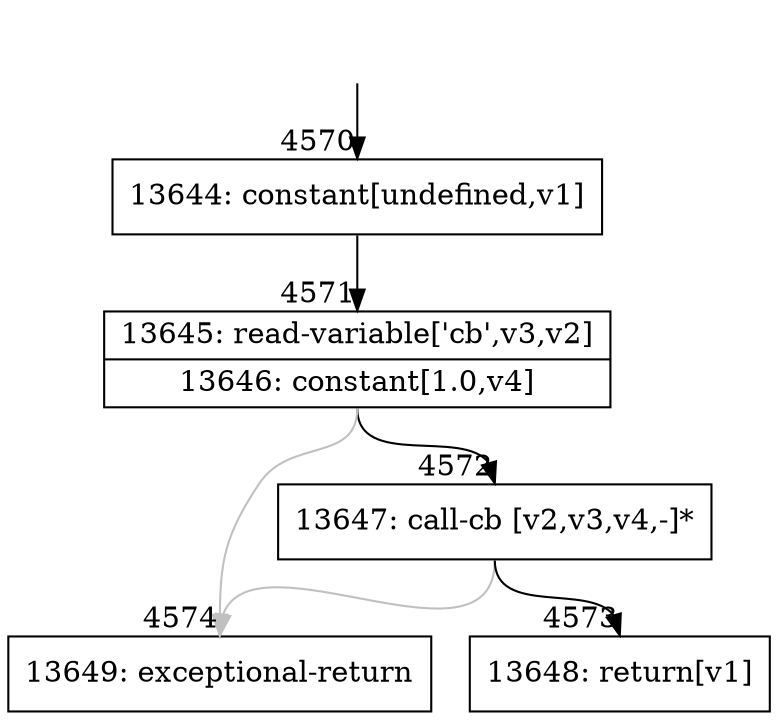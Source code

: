 digraph {
rankdir="TD"
BB_entry334[shape=none,label=""];
BB_entry334 -> BB4570 [tailport=s, headport=n, headlabel="    4570"]
BB4570 [shape=record label="{13644: constant[undefined,v1]}" ] 
BB4570 -> BB4571 [tailport=s, headport=n, headlabel="      4571"]
BB4571 [shape=record label="{13645: read-variable['cb',v3,v2]|13646: constant[1.0,v4]}" ] 
BB4571 -> BB4572 [tailport=s, headport=n, headlabel="      4572"]
BB4571 -> BB4574 [tailport=s, headport=n, color=gray, headlabel="      4574"]
BB4572 [shape=record label="{13647: call-cb [v2,v3,v4,-]*}" ] 
BB4572 -> BB4573 [tailport=s, headport=n, headlabel="      4573"]
BB4572 -> BB4574 [tailport=s, headport=n, color=gray]
BB4573 [shape=record label="{13648: return[v1]}" ] 
BB4574 [shape=record label="{13649: exceptional-return}" ] 
//#$~ 6309
}
